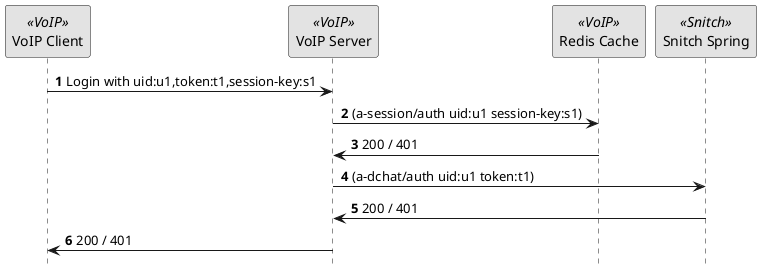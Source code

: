 @startuml
skinparam monochrome true
hide footbox
autonumber

participant "VoIP Client" as Client << VoIP >>
participant "VoIP Server" as VoIP << VoIP >>
participant "Redis Cache" as Redis << VoIP >>
participant "Snitch Spring" as Spring << Snitch >>

Client -> VoIP: Login with uid:u1,token:t1,session-key:s1

VoIP -> Redis: (a-session/auth uid:u1 session-key:s1)
VoIP <- Redis: 200 / 401

VoIP -> Spring: (a-dchat/auth uid:u1 token:t1)
VoIP <- Spring: 200 / 401

Client <- VoIP: 200 / 401

@enduml